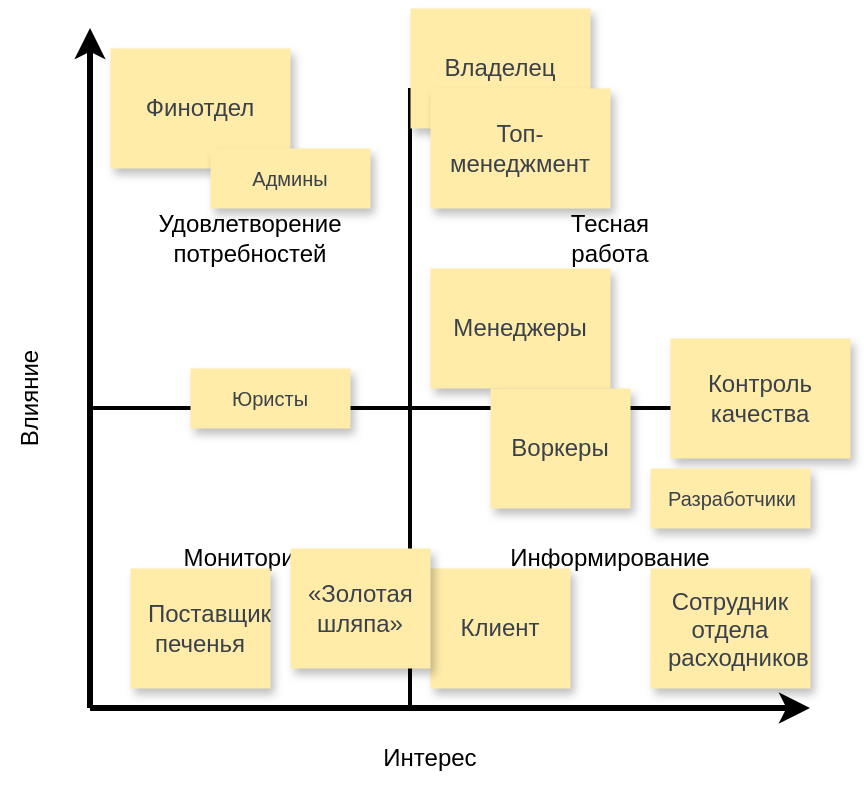 <mxfile version="24.6.4" type="github">
  <diagram name="Page-1" id="w8NMSXXswHM774tr6cRy">
    <mxGraphModel dx="1277" dy="1035" grid="1" gridSize="10" guides="1" tooltips="1" connect="1" arrows="1" fold="1" page="1" pageScale="1" pageWidth="850" pageHeight="1100" math="0" shadow="0">
      <root>
        <mxCell id="0" />
        <mxCell id="1" parent="0" />
        <mxCell id="dl4hutA3XFesFYQ5RNVq-1" value="" style="endArrow=classic;html=1;rounded=0;strokeWidth=3;" parent="1" edge="1">
          <mxGeometry width="50" height="50" relative="1" as="geometry">
            <mxPoint x="240" y="550" as="sourcePoint" />
            <mxPoint x="600" y="550" as="targetPoint" />
          </mxGeometry>
        </mxCell>
        <mxCell id="dl4hutA3XFesFYQ5RNVq-2" value="" style="endArrow=classic;html=1;rounded=0;strokeWidth=3;" parent="1" edge="1">
          <mxGeometry width="50" height="50" relative="1" as="geometry">
            <mxPoint x="240" y="550" as="sourcePoint" />
            <mxPoint x="240" y="210" as="targetPoint" />
          </mxGeometry>
        </mxCell>
        <mxCell id="dl4hutA3XFesFYQ5RNVq-3" value="" style="endArrow=none;html=1;rounded=0;strokeWidth=2;" parent="1" edge="1">
          <mxGeometry width="50" height="50" relative="1" as="geometry">
            <mxPoint x="240" y="400" as="sourcePoint" />
            <mxPoint x="560" y="400" as="targetPoint" />
          </mxGeometry>
        </mxCell>
        <mxCell id="dl4hutA3XFesFYQ5RNVq-4" value="" style="endArrow=none;html=1;rounded=0;strokeWidth=2;" parent="1" edge="1">
          <mxGeometry width="50" height="50" relative="1" as="geometry">
            <mxPoint x="400" y="550" as="sourcePoint" />
            <mxPoint x="400" y="240" as="targetPoint" />
          </mxGeometry>
        </mxCell>
        <mxCell id="dl4hutA3XFesFYQ5RNVq-5" value="Мониторинг" style="text;html=1;align=center;verticalAlign=middle;whiteSpace=wrap;rounded=0;" parent="1" vertex="1">
          <mxGeometry x="290" y="460" width="60" height="30" as="geometry" />
        </mxCell>
        <mxCell id="dl4hutA3XFesFYQ5RNVq-6" value="Информирование" style="text;html=1;align=center;verticalAlign=middle;whiteSpace=wrap;rounded=0;" parent="1" vertex="1">
          <mxGeometry x="470" y="460" width="60" height="30" as="geometry" />
        </mxCell>
        <mxCell id="dl4hutA3XFesFYQ5RNVq-7" value="Удовлетворение потребностей" style="text;html=1;align=center;verticalAlign=middle;whiteSpace=wrap;rounded=0;" parent="1" vertex="1">
          <mxGeometry x="290" y="300" width="60" height="30" as="geometry" />
        </mxCell>
        <mxCell id="dl4hutA3XFesFYQ5RNVq-8" value="Тесная работа" style="text;html=1;align=center;verticalAlign=middle;whiteSpace=wrap;rounded=0;" parent="1" vertex="1">
          <mxGeometry x="470" y="300" width="60" height="30" as="geometry" />
        </mxCell>
        <mxCell id="dl4hutA3XFesFYQ5RNVq-9" value="Интерес" style="text;html=1;align=center;verticalAlign=middle;whiteSpace=wrap;rounded=0;" parent="1" vertex="1">
          <mxGeometry x="380" y="560" width="60" height="30" as="geometry" />
        </mxCell>
        <mxCell id="dl4hutA3XFesFYQ5RNVq-10" value="Влияние" style="text;html=1;align=center;verticalAlign=middle;whiteSpace=wrap;rounded=0;rotation=-90;" parent="1" vertex="1">
          <mxGeometry x="180" y="380" width="60" height="30" as="geometry" />
        </mxCell>
        <mxCell id="dl4hutA3XFesFYQ5RNVq-11" value="Клиент" style="html=1;overflow=block;blockSpacing=1;whiteSpace=wrap;shadow=1;fontSize=12;fontColor=#3a414a;spacing=9;strokeColor=none;strokeOpacity=100;fillColor=#FFECA9;strokeWidth=0;lucidId=poOMKIs.5_XG;" parent="1" vertex="1">
          <mxGeometry x="410" y="480" width="70" height="60" as="geometry" />
        </mxCell>
        <mxCell id="dl4hutA3XFesFYQ5RNVq-12" value="Сотрудник отдела расходников" style="html=1;overflow=block;blockSpacing=1;whiteSpace=wrap;shadow=1;fontSize=12;fontColor=#3a414a;spacing=9;strokeColor=none;strokeOpacity=100;fillColor=#FFECA9;strokeWidth=0;lucidId=IsOMc4fZZYhW;" parent="1" vertex="1">
          <mxGeometry x="520" y="480" width="80" height="60" as="geometry" />
        </mxCell>
        <mxCell id="dl4hutA3XFesFYQ5RNVq-13" value="Контроль качества" style="html=1;overflow=block;blockSpacing=1;whiteSpace=wrap;shadow=1;fontSize=12;fontColor=#3a414a;spacing=9;strokeColor=none;strokeOpacity=100;fillColor=#FFECA9;strokeWidth=0;lucidId=poOMKIs.5_XG;" parent="1" vertex="1">
          <mxGeometry x="530" y="365" width="90" height="60" as="geometry" />
        </mxCell>
        <mxCell id="dl4hutA3XFesFYQ5RNVq-14" value="Поставщик печенья" style="html=1;overflow=block;blockSpacing=1;whiteSpace=wrap;shadow=1;fontSize=12;fontColor=#3a414a;spacing=9;strokeColor=none;strokeOpacity=100;fillColor=#FFECA9;strokeWidth=0;lucidId=poOMKIs.5_XG;" parent="1" vertex="1">
          <mxGeometry x="260" y="480" width="70" height="60" as="geometry" />
        </mxCell>
        <mxCell id="dl4hutA3XFesFYQ5RNVq-15" value="Разработчики" style="html=1;overflow=block;blockSpacing=1;whiteSpace=wrap;shadow=1;fontSize=10;fontColor=#3a414a;spacing=9;strokeColor=none;strokeOpacity=100;fillColor=#FFECA9;strokeWidth=0;lucidId=poOMKIs.5_XG;" parent="1" vertex="1">
          <mxGeometry x="520" y="430" width="80" height="30" as="geometry" />
        </mxCell>
        <mxCell id="dl4hutA3XFesFYQ5RNVq-16" value="Менеджеры" style="html=1;overflow=block;blockSpacing=1;whiteSpace=wrap;shadow=1;fontSize=12;fontColor=#3a414a;spacing=9;strokeColor=none;strokeOpacity=100;fillColor=#FFECA9;strokeWidth=0;lucidId=poOMKIs.5_XG;" parent="1" vertex="1">
          <mxGeometry x="410" y="330" width="90" height="60" as="geometry" />
        </mxCell>
        <mxCell id="dl4hutA3XFesFYQ5RNVq-17" value="Владелец" style="html=1;overflow=block;blockSpacing=1;whiteSpace=wrap;shadow=1;fontSize=12;fontColor=#3a414a;spacing=9;strokeColor=none;strokeOpacity=100;fillColor=#FFECA9;strokeWidth=0;lucidId=poOMKIs.5_XG;" parent="1" vertex="1">
          <mxGeometry x="400" y="200" width="90" height="60" as="geometry" />
        </mxCell>
        <mxCell id="dl4hutA3XFesFYQ5RNVq-18" value="Воркеры" style="html=1;overflow=block;blockSpacing=1;whiteSpace=wrap;shadow=1;fontSize=12;fontColor=#3a414a;spacing=9;strokeColor=none;strokeOpacity=100;fillColor=#FFECA9;strokeWidth=0;lucidId=poOMKIs.5_XG;" parent="1" vertex="1">
          <mxGeometry x="440" y="390" width="70" height="60" as="geometry" />
        </mxCell>
        <mxCell id="R_F45ID4bSmaVw9NfCsC-1" value="Финотдел" style="html=1;overflow=block;blockSpacing=1;whiteSpace=wrap;shadow=1;fontSize=12;fontColor=#3a414a;spacing=9;strokeColor=none;strokeOpacity=100;fillColor=#FFECA9;strokeWidth=0;lucidId=poOMKIs.5_XG;" parent="1" vertex="1">
          <mxGeometry x="250" y="220" width="90" height="60" as="geometry" />
        </mxCell>
        <mxCell id="R_F45ID4bSmaVw9NfCsC-2" value="&lt;span&gt;Топ-менеджмент&lt;/span&gt;" style="html=1;overflow=block;blockSpacing=1;whiteSpace=wrap;shadow=1;fontSize=12;fontColor=#3a414a;spacing=9;strokeColor=none;strokeOpacity=100;fillColor=#FFECA9;strokeWidth=0;lucidId=poOMKIs.5_XG;fontStyle=0" parent="1" vertex="1">
          <mxGeometry x="410" y="240" width="90" height="60" as="geometry" />
        </mxCell>
        <mxCell id="R_F45ID4bSmaVw9NfCsC-3" value="Админы" style="html=1;overflow=block;blockSpacing=1;whiteSpace=wrap;shadow=1;fontSize=10;fontColor=#3a414a;spacing=9;strokeColor=none;strokeOpacity=100;fillColor=#FFECA9;strokeWidth=0;lucidId=poOMKIs.5_XG;" parent="1" vertex="1">
          <mxGeometry x="300" y="270" width="80" height="30" as="geometry" />
        </mxCell>
        <mxCell id="R_F45ID4bSmaVw9NfCsC-4" value="Юристы" style="html=1;overflow=block;blockSpacing=1;whiteSpace=wrap;shadow=1;fontSize=10;fontColor=#3a414a;spacing=9;strokeColor=none;strokeOpacity=100;fillColor=#FFECA9;strokeWidth=0;lucidId=poOMKIs.5_XG;" parent="1" vertex="1">
          <mxGeometry x="290" y="380" width="80" height="30" as="geometry" />
        </mxCell>
        <mxCell id="k6qwM_MNUPAcO2l44Pna-1" value="«Золотая шляпа»" style="html=1;overflow=block;blockSpacing=1;whiteSpace=wrap;shadow=1;fontSize=12;fontColor=#3a414a;spacing=9;strokeColor=none;strokeOpacity=100;fillColor=#FFECA9;strokeWidth=0;lucidId=poOMKIs.5_XG;" vertex="1" parent="1">
          <mxGeometry x="340" y="470" width="70" height="60" as="geometry" />
        </mxCell>
      </root>
    </mxGraphModel>
  </diagram>
</mxfile>
